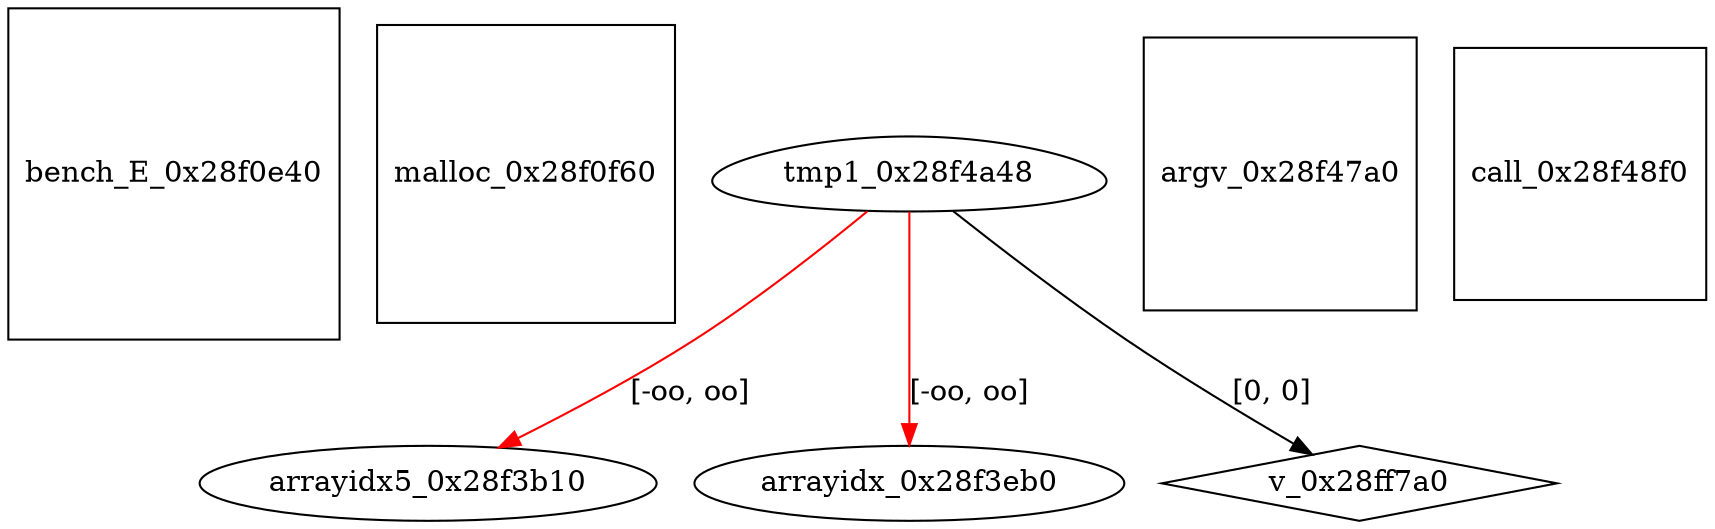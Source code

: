 digraph grafico {
"bench_E_0x28f0e40" [shape=square];
"malloc_0x28f0f60" [shape=square];
"arrayidx5_0x28f3b10" [shape=ellipse];
"tmp1_0x28f4a48" -> "arrayidx5_0x28f3b10" [label="[-oo, oo]",color=red];
"arrayidx_0x28f3eb0" [shape=ellipse];
"tmp1_0x28f4a48" -> "arrayidx_0x28f3eb0" [label="[-oo, oo]",color=red];
"argv_0x28f47a0" [shape=square];
"call_0x28f48f0" [shape=square];
"tmp1_0x28f4a48" [shape=egg];
"v_0x28ff7a0" [shape=diamond];
"tmp1_0x28f4a48" -> "v_0x28ff7a0" [label="[0, 0]"];
}